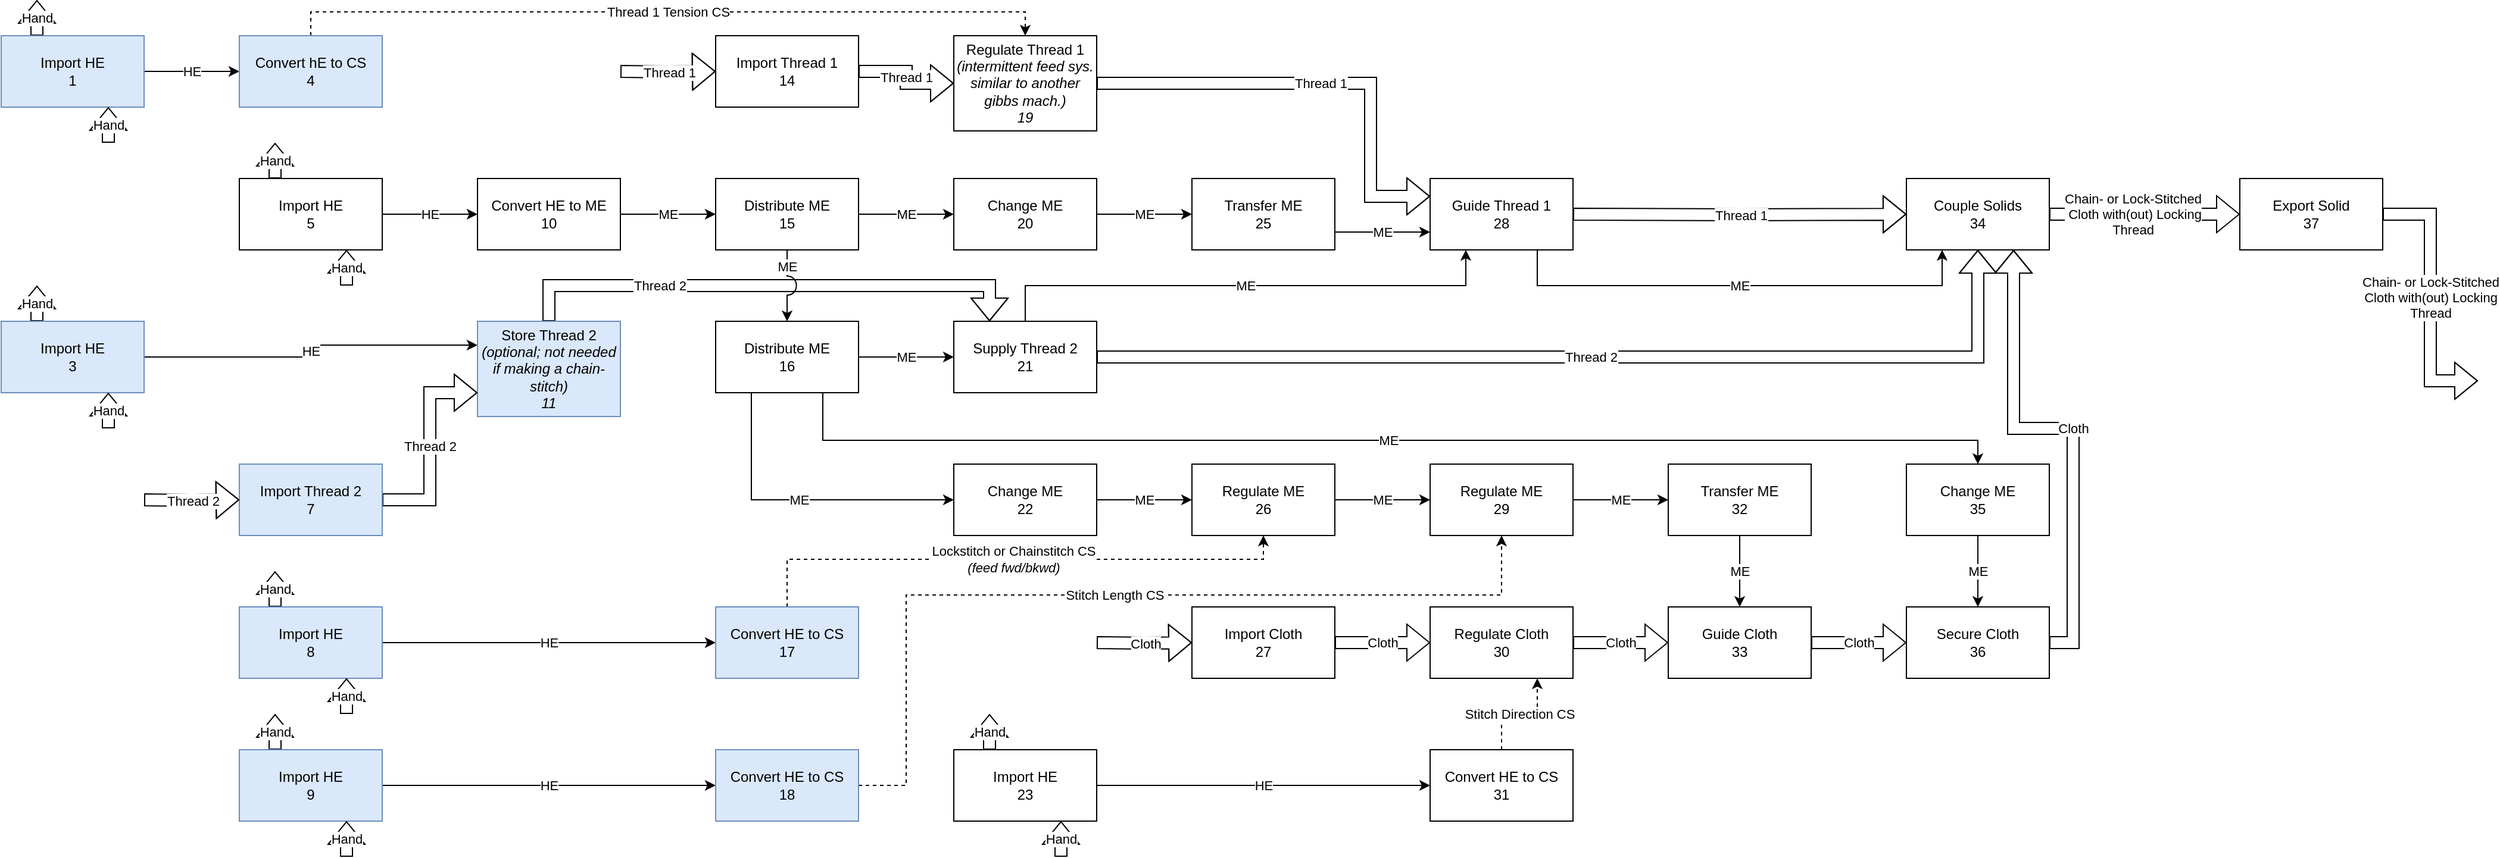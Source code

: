 <mxfile version="20.8.16" type="device"><diagram id="zV-nnJiXDZ28D2zpQYBS" name="Page-1"><mxGraphModel dx="637" dy="540" grid="1" gridSize="10" guides="1" tooltips="1" connect="1" arrows="1" fold="1" page="1" pageScale="1" pageWidth="1100" pageHeight="850" math="0" shadow="0"><root><mxCell id="0"/><mxCell id="1" parent="0"/><mxCell id="UxKrTNE0ZCYz6lHUSgGk-3" value="Hand" style="edgeStyle=orthogonalEdgeStyle;shape=flexArrow;rounded=0;orthogonalLoop=1;jettySize=auto;html=1;exitX=0.25;exitY=0;exitDx=0;exitDy=0;" parent="1" source="UxKrTNE0ZCYz6lHUSgGk-1" edge="1"><mxGeometry relative="1" as="geometry"><mxPoint x="310" y="120" as="targetPoint"/></mxGeometry></mxCell><mxCell id="UxKrTNE0ZCYz6lHUSgGk-5" value="HE" style="edgeStyle=orthogonalEdgeStyle;rounded=0;orthogonalLoop=1;jettySize=auto;html=1;exitX=1;exitY=0.5;exitDx=0;exitDy=0;entryX=0;entryY=0.5;entryDx=0;entryDy=0;" parent="1" source="UxKrTNE0ZCYz6lHUSgGk-1" target="UxKrTNE0ZCYz6lHUSgGk-4" edge="1"><mxGeometry relative="1" as="geometry"/></mxCell><mxCell id="UxKrTNE0ZCYz6lHUSgGk-1" value="Import HE&lt;br&gt;5" style="rounded=0;whiteSpace=wrap;html=1;" parent="1" vertex="1"><mxGeometry x="280" y="150" width="120" height="60" as="geometry"/></mxCell><mxCell id="UxKrTNE0ZCYz6lHUSgGk-2" value="Hand" style="edgeStyle=orthogonalEdgeStyle;rounded=0;orthogonalLoop=1;jettySize=auto;html=1;entryX=0.75;entryY=1;entryDx=0;entryDy=0;shape=flexArrow;" parent="1" target="UxKrTNE0ZCYz6lHUSgGk-1" edge="1"><mxGeometry relative="1" as="geometry"><mxPoint x="370" y="240" as="sourcePoint"/></mxGeometry></mxCell><mxCell id="UxKrTNE0ZCYz6lHUSgGk-57" value="ME" style="edgeStyle=orthogonalEdgeStyle;rounded=0;orthogonalLoop=1;jettySize=auto;html=1;exitX=1;exitY=0.5;exitDx=0;exitDy=0;entryX=0;entryY=0.5;entryDx=0;entryDy=0;" parent="1" source="UxKrTNE0ZCYz6lHUSgGk-4" target="UxKrTNE0ZCYz6lHUSgGk-6" edge="1"><mxGeometry relative="1" as="geometry"/></mxCell><mxCell id="UxKrTNE0ZCYz6lHUSgGk-4" value="Convert HE to ME&lt;br&gt;10" style="rounded=0;whiteSpace=wrap;html=1;" parent="1" vertex="1"><mxGeometry x="480" y="150" width="120" height="60" as="geometry"/></mxCell><mxCell id="UxKrTNE0ZCYz6lHUSgGk-80" value="ME" style="edgeStyle=orthogonalEdgeStyle;rounded=0;orthogonalLoop=1;jettySize=auto;html=1;exitX=1;exitY=0.5;exitDx=0;exitDy=0;entryX=0;entryY=0.5;entryDx=0;entryDy=0;" parent="1" source="UxKrTNE0ZCYz6lHUSgGk-6" target="UxKrTNE0ZCYz6lHUSgGk-8" edge="1"><mxGeometry relative="1" as="geometry"/></mxCell><mxCell id="UxKrTNE0ZCYz6lHUSgGk-6" value="Distribute ME&lt;br&gt;15" style="rounded=0;whiteSpace=wrap;html=1;" parent="1" vertex="1"><mxGeometry x="680" y="150" width="120" height="60" as="geometry"/></mxCell><mxCell id="UxKrTNE0ZCYz6lHUSgGk-95" value="ME" style="edgeStyle=orthogonalEdgeStyle;rounded=0;jumpStyle=arc;jumpSize=16;orthogonalLoop=1;jettySize=auto;html=1;exitX=1;exitY=0.5;exitDx=0;exitDy=0;entryX=0;entryY=0.5;entryDx=0;entryDy=0;" parent="1" source="UxKrTNE0ZCYz6lHUSgGk-8" target="UxKrTNE0ZCYz6lHUSgGk-89" edge="1"><mxGeometry relative="1" as="geometry"/></mxCell><mxCell id="UxKrTNE0ZCYz6lHUSgGk-8" value="Change ME&lt;br&gt;20" style="rounded=0;whiteSpace=wrap;html=1;" parent="1" vertex="1"><mxGeometry x="880" y="150" width="120" height="60" as="geometry"/></mxCell><mxCell id="UxKrTNE0ZCYz6lHUSgGk-18" value="ME" style="edgeStyle=orthogonalEdgeStyle;rounded=0;orthogonalLoop=1;jettySize=auto;html=1;exitX=0.75;exitY=1;exitDx=0;exitDy=0;entryX=0.5;entryY=0;entryDx=0;entryDy=0;" parent="1" source="UxKrTNE0ZCYz6lHUSgGk-9" target="UxKrTNE0ZCYz6lHUSgGk-60" edge="1"><mxGeometry relative="1" as="geometry"><mxPoint x="1790" y="320" as="targetPoint"/><Array as="points"><mxPoint x="770" y="370"/><mxPoint x="1740" y="370"/></Array></mxGeometry></mxCell><mxCell id="UxKrTNE0ZCYz6lHUSgGk-19" value="ME" style="edgeStyle=orthogonalEdgeStyle;rounded=0;orthogonalLoop=1;jettySize=auto;html=1;exitX=0.25;exitY=1;exitDx=0;exitDy=0;entryX=0;entryY=0.5;entryDx=0;entryDy=0;" parent="1" source="UxKrTNE0ZCYz6lHUSgGk-9" target="UxKrTNE0ZCYz6lHUSgGk-84" edge="1"><mxGeometry relative="1" as="geometry"><mxPoint x="840" y="420" as="targetPoint"/></mxGeometry></mxCell><mxCell id="UxKrTNE0ZCYz6lHUSgGk-82" value="ME" style="edgeStyle=orthogonalEdgeStyle;rounded=0;orthogonalLoop=1;jettySize=auto;html=1;exitX=1;exitY=0.5;exitDx=0;exitDy=0;entryX=0;entryY=0.5;entryDx=0;entryDy=0;" parent="1" source="UxKrTNE0ZCYz6lHUSgGk-9" target="UxKrTNE0ZCYz6lHUSgGk-74" edge="1"><mxGeometry relative="1" as="geometry"><mxPoint x="870" y="300" as="targetPoint"/></mxGeometry></mxCell><mxCell id="UxKrTNE0ZCYz6lHUSgGk-9" value="Distribute ME&lt;br&gt;16" style="rounded=0;whiteSpace=wrap;html=1;" parent="1" vertex="1"><mxGeometry x="680" y="270" width="120" height="60" as="geometry"/></mxCell><mxCell id="UxKrTNE0ZCYz6lHUSgGk-20" value="ME" style="edgeStyle=orthogonalEdgeStyle;rounded=0;orthogonalLoop=1;jettySize=auto;html=1;exitX=1;exitY=0.5;exitDx=0;exitDy=0;entryX=0;entryY=0.5;entryDx=0;entryDy=0;" parent="1" source="UxKrTNE0ZCYz6lHUSgGk-11" target="UxKrTNE0ZCYz6lHUSgGk-12" edge="1"><mxGeometry relative="1" as="geometry"/></mxCell><mxCell id="UxKrTNE0ZCYz6lHUSgGk-11" value="Regulate ME&lt;br&gt;26" style="rounded=0;whiteSpace=wrap;html=1;" parent="1" vertex="1"><mxGeometry x="1080" y="390" width="120" height="60" as="geometry"/></mxCell><mxCell id="UxKrTNE0ZCYz6lHUSgGk-21" value="ME" style="edgeStyle=orthogonalEdgeStyle;rounded=0;orthogonalLoop=1;jettySize=auto;html=1;exitX=1;exitY=0.5;exitDx=0;exitDy=0;entryX=0;entryY=0.5;entryDx=0;entryDy=0;" parent="1" source="UxKrTNE0ZCYz6lHUSgGk-12" target="UxKrTNE0ZCYz6lHUSgGk-15" edge="1"><mxGeometry relative="1" as="geometry"><mxPoint x="1450" y="420" as="targetPoint"/></mxGeometry></mxCell><mxCell id="UxKrTNE0ZCYz6lHUSgGk-12" value="Regulate ME&lt;br&gt;29" style="rounded=0;whiteSpace=wrap;html=1;" parent="1" vertex="1"><mxGeometry x="1280" y="390" width="120" height="60" as="geometry"/></mxCell><mxCell id="UxKrTNE0ZCYz6lHUSgGk-13" value="Stitch Length CS" style="edgeStyle=orthogonalEdgeStyle;rounded=0;orthogonalLoop=1;jettySize=auto;html=1;dashed=1;entryX=0.5;entryY=1;entryDx=0;entryDy=0;exitX=1;exitY=0.5;exitDx=0;exitDy=0;" parent="1" source="UxKrTNE0ZCYz6lHUSgGk-56" target="UxKrTNE0ZCYz6lHUSgGk-12" edge="1"><mxGeometry relative="1" as="geometry"><mxPoint x="1080" y="480" as="sourcePoint"/><mxPoint x="1250" y="520" as="targetPoint"/><Array as="points"><mxPoint x="840" y="660"/><mxPoint x="840" y="500"/><mxPoint x="1340" y="500"/></Array></mxGeometry></mxCell><mxCell id="UxKrTNE0ZCYz6lHUSgGk-14" value="Lockstitch or Chainstitch CS&lt;br&gt;&lt;i&gt;(feed fwd/bkwd)&lt;/i&gt;" style="edgeStyle=orthogonalEdgeStyle;rounded=0;orthogonalLoop=1;jettySize=auto;html=1;entryX=0.5;entryY=1;entryDx=0;entryDy=0;dashed=1;exitX=0.5;exitY=0;exitDx=0;exitDy=0;" parent="1" source="UxKrTNE0ZCYz6lHUSgGk-48" target="UxKrTNE0ZCYz6lHUSgGk-11" edge="1"><mxGeometry relative="1" as="geometry"><mxPoint x="880" y="480" as="sourcePoint"/><Array as="points"><mxPoint x="740" y="470"/><mxPoint x="1140" y="470"/></Array></mxGeometry></mxCell><mxCell id="UxKrTNE0ZCYz6lHUSgGk-22" value="ME" style="edgeStyle=orthogonalEdgeStyle;rounded=0;orthogonalLoop=1;jettySize=auto;html=1;exitX=0.5;exitY=1;exitDx=0;exitDy=0;entryX=0.5;entryY=0;entryDx=0;entryDy=0;" parent="1" source="UxKrTNE0ZCYz6lHUSgGk-15" target="UxKrTNE0ZCYz6lHUSgGk-16" edge="1"><mxGeometry relative="1" as="geometry"/></mxCell><mxCell id="UxKrTNE0ZCYz6lHUSgGk-15" value="Transfer ME&lt;br&gt;32" style="rounded=0;whiteSpace=wrap;html=1;" parent="1" vertex="1"><mxGeometry x="1480" y="390" width="120" height="60" as="geometry"/></mxCell><mxCell id="UxKrTNE0ZCYz6lHUSgGk-24" value="Cloth" style="edgeStyle=orthogonalEdgeStyle;rounded=0;orthogonalLoop=1;jettySize=auto;html=1;exitX=1;exitY=0.5;exitDx=0;exitDy=0;entryX=0;entryY=0.5;entryDx=0;entryDy=0;shape=flexArrow;" parent="1" source="UxKrTNE0ZCYz6lHUSgGk-16" target="UxKrTNE0ZCYz6lHUSgGk-17" edge="1"><mxGeometry relative="1" as="geometry"/></mxCell><mxCell id="UxKrTNE0ZCYz6lHUSgGk-16" value="Guide Cloth&lt;br&gt;33" style="rounded=0;whiteSpace=wrap;html=1;" parent="1" vertex="1"><mxGeometry x="1480" y="510" width="120" height="60" as="geometry"/></mxCell><mxCell id="UxKrTNE0ZCYz6lHUSgGk-115" value="Cloth" style="edgeStyle=orthogonalEdgeStyle;shape=flexArrow;rounded=0;jumpStyle=arc;jumpSize=16;orthogonalLoop=1;jettySize=auto;html=1;exitX=1;exitY=0.5;exitDx=0;exitDy=0;entryX=0.75;entryY=1;entryDx=0;entryDy=0;" parent="1" source="UxKrTNE0ZCYz6lHUSgGk-17" target="UxKrTNE0ZCYz6lHUSgGk-112" edge="1"><mxGeometry relative="1" as="geometry"/></mxCell><mxCell id="UxKrTNE0ZCYz6lHUSgGk-17" value="Secure Cloth&lt;br&gt;36" style="rounded=0;whiteSpace=wrap;html=1;" parent="1" vertex="1"><mxGeometry x="1680" y="510" width="120" height="60" as="geometry"/></mxCell><mxCell id="UxKrTNE0ZCYz6lHUSgGk-28" value="Cloth" style="edgeStyle=orthogonalEdgeStyle;shape=flexArrow;rounded=0;orthogonalLoop=1;jettySize=auto;html=1;exitX=1;exitY=0.5;exitDx=0;exitDy=0;entryX=0;entryY=0.5;entryDx=0;entryDy=0;" parent="1" source="UxKrTNE0ZCYz6lHUSgGk-26" target="UxKrTNE0ZCYz6lHUSgGk-27" edge="1"><mxGeometry relative="1" as="geometry"/></mxCell><mxCell id="UxKrTNE0ZCYz6lHUSgGk-26" value="Import Cloth&lt;br&gt;27" style="rounded=0;whiteSpace=wrap;html=1;" parent="1" vertex="1"><mxGeometry x="1080" y="510" width="120" height="60" as="geometry"/></mxCell><mxCell id="UxKrTNE0ZCYz6lHUSgGk-29" value="Cloth" style="edgeStyle=orthogonalEdgeStyle;shape=flexArrow;rounded=0;orthogonalLoop=1;jettySize=auto;html=1;exitX=1;exitY=0.5;exitDx=0;exitDy=0;entryX=0;entryY=0.5;entryDx=0;entryDy=0;" parent="1" source="UxKrTNE0ZCYz6lHUSgGk-27" target="UxKrTNE0ZCYz6lHUSgGk-16" edge="1"><mxGeometry relative="1" as="geometry"/></mxCell><mxCell id="UxKrTNE0ZCYz6lHUSgGk-27" value="Regulate Cloth&lt;br&gt;30" style="rounded=0;whiteSpace=wrap;html=1;" parent="1" vertex="1"><mxGeometry x="1280" y="510" width="120" height="60" as="geometry"/></mxCell><mxCell id="UxKrTNE0ZCYz6lHUSgGk-30" value="Hand" style="edgeStyle=orthogonalEdgeStyle;shape=flexArrow;rounded=0;orthogonalLoop=1;jettySize=auto;html=1;exitX=0.25;exitY=0;exitDx=0;exitDy=0;" parent="1" source="UxKrTNE0ZCYz6lHUSgGk-31" edge="1"><mxGeometry relative="1" as="geometry"><mxPoint x="910" y="600.0" as="targetPoint"/></mxGeometry></mxCell><mxCell id="UxKrTNE0ZCYz6lHUSgGk-31" value="Import HE&lt;br&gt;23" style="rounded=0;whiteSpace=wrap;html=1;" parent="1" vertex="1"><mxGeometry x="880" y="630" width="120" height="60" as="geometry"/></mxCell><mxCell id="UxKrTNE0ZCYz6lHUSgGk-32" value="Hand" style="edgeStyle=orthogonalEdgeStyle;rounded=0;orthogonalLoop=1;jettySize=auto;html=1;entryX=0.75;entryY=1;entryDx=0;entryDy=0;shape=flexArrow;" parent="1" target="UxKrTNE0ZCYz6lHUSgGk-31" edge="1"><mxGeometry relative="1" as="geometry"><mxPoint x="970" y="720.0" as="sourcePoint"/></mxGeometry></mxCell><mxCell id="UxKrTNE0ZCYz6lHUSgGk-40" value="HE" style="edgeStyle=orthogonalEdgeStyle;rounded=0;orthogonalLoop=1;jettySize=auto;html=1;exitX=1;exitY=0.5;exitDx=0;exitDy=0;entryX=0;entryY=0.5;entryDx=0;entryDy=0;" parent="1" source="UxKrTNE0ZCYz6lHUSgGk-31" target="UxKrTNE0ZCYz6lHUSgGk-35" edge="1"><mxGeometry relative="1" as="geometry"><mxPoint x="1140" y="690" as="sourcePoint"/></mxGeometry></mxCell><mxCell id="UxKrTNE0ZCYz6lHUSgGk-39" value="Stitch Direction CS" style="edgeStyle=orthogonalEdgeStyle;rounded=0;orthogonalLoop=1;jettySize=auto;html=1;exitX=0.5;exitY=0;exitDx=0;exitDy=0;entryX=0.75;entryY=1;entryDx=0;entryDy=0;dashed=1;" parent="1" source="UxKrTNE0ZCYz6lHUSgGk-35" target="UxKrTNE0ZCYz6lHUSgGk-27" edge="1"><mxGeometry relative="1" as="geometry"/></mxCell><mxCell id="UxKrTNE0ZCYz6lHUSgGk-35" value="Convert HE to CS&lt;br&gt;31" style="rounded=0;whiteSpace=wrap;html=1;" parent="1" vertex="1"><mxGeometry x="1280" y="630" width="120" height="60" as="geometry"/></mxCell><mxCell id="UxKrTNE0ZCYz6lHUSgGk-41" value="Cloth" style="edgeStyle=orthogonalEdgeStyle;rounded=0;orthogonalLoop=1;jettySize=auto;html=1;entryX=0;entryY=0.5;entryDx=0;entryDy=0;shape=flexArrow;" parent="1" target="UxKrTNE0ZCYz6lHUSgGk-26" edge="1"><mxGeometry relative="1" as="geometry"><mxPoint x="1000" y="540" as="sourcePoint"/></mxGeometry></mxCell><mxCell id="UxKrTNE0ZCYz6lHUSgGk-43" value="Hand" style="edgeStyle=orthogonalEdgeStyle;shape=flexArrow;rounded=0;orthogonalLoop=1;jettySize=auto;html=1;exitX=0.25;exitY=0;exitDx=0;exitDy=0;" parent="1" source="UxKrTNE0ZCYz6lHUSgGk-45" edge="1"><mxGeometry relative="1" as="geometry"><mxPoint x="310" y="480" as="targetPoint"/></mxGeometry></mxCell><mxCell id="UxKrTNE0ZCYz6lHUSgGk-44" value="HE" style="edgeStyle=orthogonalEdgeStyle;rounded=0;orthogonalLoop=1;jettySize=auto;html=1;exitX=1;exitY=0.5;exitDx=0;exitDy=0;entryX=0;entryY=0.5;entryDx=0;entryDy=0;" parent="1" source="UxKrTNE0ZCYz6lHUSgGk-45" target="UxKrTNE0ZCYz6lHUSgGk-48" edge="1"><mxGeometry relative="1" as="geometry"><mxPoint x="480" y="540" as="targetPoint"/></mxGeometry></mxCell><mxCell id="UxKrTNE0ZCYz6lHUSgGk-45" value="Import HE&lt;br&gt;8" style="rounded=0;whiteSpace=wrap;html=1;fillColor=#dae8fc;strokeColor=#6c8ebf;" parent="1" vertex="1"><mxGeometry x="280" y="510" width="120" height="60" as="geometry"/></mxCell><mxCell id="UxKrTNE0ZCYz6lHUSgGk-46" value="Hand" style="edgeStyle=orthogonalEdgeStyle;rounded=0;orthogonalLoop=1;jettySize=auto;html=1;entryX=0.75;entryY=1;entryDx=0;entryDy=0;shape=flexArrow;" parent="1" target="UxKrTNE0ZCYz6lHUSgGk-45" edge="1"><mxGeometry relative="1" as="geometry"><mxPoint x="370" y="600" as="sourcePoint"/></mxGeometry></mxCell><mxCell id="UxKrTNE0ZCYz6lHUSgGk-48" value="Convert HE to CS&lt;br&gt;17" style="rounded=0;whiteSpace=wrap;html=1;fillColor=#dae8fc;strokeColor=#6c8ebf;" parent="1" vertex="1"><mxGeometry x="680" y="510" width="120" height="60" as="geometry"/></mxCell><mxCell id="UxKrTNE0ZCYz6lHUSgGk-50" value="Hand" style="edgeStyle=orthogonalEdgeStyle;shape=flexArrow;rounded=0;orthogonalLoop=1;jettySize=auto;html=1;exitX=0.25;exitY=0;exitDx=0;exitDy=0;" parent="1" source="UxKrTNE0ZCYz6lHUSgGk-52" edge="1"><mxGeometry relative="1" as="geometry"><mxPoint x="310" y="600" as="targetPoint"/></mxGeometry></mxCell><mxCell id="UxKrTNE0ZCYz6lHUSgGk-51" value="HE" style="edgeStyle=orthogonalEdgeStyle;rounded=0;orthogonalLoop=1;jettySize=auto;html=1;exitX=1;exitY=0.5;exitDx=0;exitDy=0;entryX=0;entryY=0.5;entryDx=0;entryDy=0;" parent="1" source="UxKrTNE0ZCYz6lHUSgGk-52" target="UxKrTNE0ZCYz6lHUSgGk-56" edge="1"><mxGeometry relative="1" as="geometry"><mxPoint x="480" y="660" as="targetPoint"/></mxGeometry></mxCell><mxCell id="UxKrTNE0ZCYz6lHUSgGk-52" value="Import HE&lt;br&gt;9" style="rounded=0;whiteSpace=wrap;html=1;fillColor=#dae8fc;strokeColor=#6c8ebf;" parent="1" vertex="1"><mxGeometry x="280" y="630" width="120" height="60" as="geometry"/></mxCell><mxCell id="UxKrTNE0ZCYz6lHUSgGk-53" value="Hand" style="edgeStyle=orthogonalEdgeStyle;rounded=0;orthogonalLoop=1;jettySize=auto;html=1;entryX=0.75;entryY=1;entryDx=0;entryDy=0;shape=flexArrow;" parent="1" target="UxKrTNE0ZCYz6lHUSgGk-52" edge="1"><mxGeometry relative="1" as="geometry"><mxPoint x="370" y="720" as="sourcePoint"/></mxGeometry></mxCell><mxCell id="UxKrTNE0ZCYz6lHUSgGk-56" value="Convert HE to CS&lt;br&gt;18" style="rounded=0;whiteSpace=wrap;html=1;fillColor=#dae8fc;strokeColor=#6c8ebf;" parent="1" vertex="1"><mxGeometry x="680" y="630" width="120" height="60" as="geometry"/></mxCell><mxCell id="UxKrTNE0ZCYz6lHUSgGk-62" value="ME" style="edgeStyle=orthogonalEdgeStyle;rounded=0;orthogonalLoop=1;jettySize=auto;html=1;exitX=0.5;exitY=1;exitDx=0;exitDy=0;entryX=0.5;entryY=0;entryDx=0;entryDy=0;" parent="1" source="UxKrTNE0ZCYz6lHUSgGk-60" target="UxKrTNE0ZCYz6lHUSgGk-17" edge="1"><mxGeometry relative="1" as="geometry"/></mxCell><mxCell id="UxKrTNE0ZCYz6lHUSgGk-60" value="Change ME&lt;br&gt;35" style="rounded=0;whiteSpace=wrap;html=1;" parent="1" vertex="1"><mxGeometry x="1680" y="390" width="120" height="60" as="geometry"/></mxCell><mxCell id="UxKrTNE0ZCYz6lHUSgGk-63" value="Hand" style="edgeStyle=orthogonalEdgeStyle;shape=flexArrow;rounded=0;orthogonalLoop=1;jettySize=auto;html=1;exitX=0.25;exitY=0;exitDx=0;exitDy=0;" parent="1" source="UxKrTNE0ZCYz6lHUSgGk-65" edge="1"><mxGeometry relative="1" as="geometry"><mxPoint x="110" y="240" as="targetPoint"/></mxGeometry></mxCell><mxCell id="UxKrTNE0ZCYz6lHUSgGk-64" value="HE" style="edgeStyle=orthogonalEdgeStyle;rounded=0;orthogonalLoop=1;jettySize=auto;html=1;exitX=1;exitY=0.5;exitDx=0;exitDy=0;entryX=0;entryY=0.25;entryDx=0;entryDy=0;" parent="1" source="UxKrTNE0ZCYz6lHUSgGk-65" target="UxKrTNE0ZCYz6lHUSgGk-72" edge="1"><mxGeometry relative="1" as="geometry"><mxPoint x="280" y="300" as="targetPoint"/></mxGeometry></mxCell><mxCell id="UxKrTNE0ZCYz6lHUSgGk-65" value="Import HE&lt;br&gt;3" style="rounded=0;whiteSpace=wrap;html=1;fillColor=#dae8fc;strokeColor=#6c8ebf;" parent="1" vertex="1"><mxGeometry x="80" y="270" width="120" height="60" as="geometry"/></mxCell><mxCell id="UxKrTNE0ZCYz6lHUSgGk-66" value="Hand" style="edgeStyle=orthogonalEdgeStyle;rounded=0;orthogonalLoop=1;jettySize=auto;html=1;entryX=0.75;entryY=1;entryDx=0;entryDy=0;shape=flexArrow;" parent="1" target="UxKrTNE0ZCYz6lHUSgGk-65" edge="1"><mxGeometry relative="1" as="geometry"><mxPoint x="170" y="360" as="sourcePoint"/></mxGeometry></mxCell><mxCell id="UxKrTNE0ZCYz6lHUSgGk-78" value="Thread 2" style="edgeStyle=orthogonalEdgeStyle;shape=flexArrow;rounded=0;orthogonalLoop=1;jettySize=auto;html=1;exitX=0.5;exitY=0;exitDx=0;exitDy=0;entryX=0.25;entryY=0;entryDx=0;entryDy=0;" parent="1" source="UxKrTNE0ZCYz6lHUSgGk-72" target="UxKrTNE0ZCYz6lHUSgGk-74" edge="1"><mxGeometry x="-0.429" relative="1" as="geometry"><mxPoint x="640" y="420" as="targetPoint"/><Array as="points"><mxPoint x="540" y="240"/><mxPoint x="910" y="240"/></Array><mxPoint as="offset"/></mxGeometry></mxCell><mxCell id="UxKrTNE0ZCYz6lHUSgGk-72" value="Store Thread 2&lt;br&gt;&lt;i&gt;(optional; not needed if making a chain-stitch)&lt;br&gt;11&lt;br&gt;&lt;/i&gt;" style="rounded=0;whiteSpace=wrap;html=1;fillColor=#dae8fc;strokeColor=#6c8ebf;" parent="1" vertex="1"><mxGeometry x="480" y="270" width="120" height="80" as="geometry"/></mxCell><mxCell id="UxKrTNE0ZCYz6lHUSgGk-77" value="Thread 2" style="edgeStyle=orthogonalEdgeStyle;shape=flexArrow;rounded=0;orthogonalLoop=1;jettySize=auto;html=1;exitX=1;exitY=0.5;exitDx=0;exitDy=0;entryX=0;entryY=0.75;entryDx=0;entryDy=0;" parent="1" source="UxKrTNE0ZCYz6lHUSgGk-73" target="UxKrTNE0ZCYz6lHUSgGk-72" edge="1"><mxGeometry relative="1" as="geometry"/></mxCell><mxCell id="UxKrTNE0ZCYz6lHUSgGk-73" value="Import Thread 2&lt;br&gt;7" style="rounded=0;whiteSpace=wrap;html=1;fillColor=#dae8fc;strokeColor=#6c8ebf;" parent="1" vertex="1"><mxGeometry x="280" y="390" width="120" height="60" as="geometry"/></mxCell><mxCell id="UxKrTNE0ZCYz6lHUSgGk-92" value="Thread 2" style="edgeStyle=orthogonalEdgeStyle;rounded=0;jumpStyle=arc;jumpSize=16;orthogonalLoop=1;jettySize=auto;html=1;exitX=1;exitY=0.5;exitDx=0;exitDy=0;entryX=0.5;entryY=1;entryDx=0;entryDy=0;shape=flexArrow;" parent="1" source="UxKrTNE0ZCYz6lHUSgGk-74" target="UxKrTNE0ZCYz6lHUSgGk-112" edge="1"><mxGeometry relative="1" as="geometry"><mxPoint x="1080" y="285.0" as="targetPoint"/></mxGeometry></mxCell><mxCell id="UxKrTNE0ZCYz6lHUSgGk-94" value="ME" style="edgeStyle=orthogonalEdgeStyle;rounded=0;jumpStyle=arc;jumpSize=16;orthogonalLoop=1;jettySize=auto;html=1;exitX=0.5;exitY=0;exitDx=0;exitDy=0;entryX=0.25;entryY=1;entryDx=0;entryDy=0;" parent="1" source="UxKrTNE0ZCYz6lHUSgGk-74" target="UxKrTNE0ZCYz6lHUSgGk-90" edge="1"><mxGeometry relative="1" as="geometry"><mxPoint x="1340" y="210" as="targetPoint"/></mxGeometry></mxCell><mxCell id="UxKrTNE0ZCYz6lHUSgGk-74" value="Supply Thread 2&lt;br&gt;21" style="rounded=0;whiteSpace=wrap;html=1;" parent="1" vertex="1"><mxGeometry x="880" y="270" width="120" height="60" as="geometry"/></mxCell><mxCell id="UxKrTNE0ZCYz6lHUSgGk-75" value="Thread 2" style="edgeStyle=orthogonalEdgeStyle;rounded=0;orthogonalLoop=1;jettySize=auto;html=1;entryX=0;entryY=0.5;entryDx=0;entryDy=0;shape=flexArrow;" parent="1" target="UxKrTNE0ZCYz6lHUSgGk-73" edge="1"><mxGeometry relative="1" as="geometry"><mxPoint x="200" y="420" as="sourcePoint"/></mxGeometry></mxCell><mxCell id="UxKrTNE0ZCYz6lHUSgGk-87" value="ME" style="edgeStyle=orthogonalEdgeStyle;rounded=0;orthogonalLoop=1;jettySize=auto;html=1;exitX=1;exitY=0.5;exitDx=0;exitDy=0;entryX=0;entryY=0.5;entryDx=0;entryDy=0;" parent="1" source="UxKrTNE0ZCYz6lHUSgGk-84" target="UxKrTNE0ZCYz6lHUSgGk-11" edge="1"><mxGeometry relative="1" as="geometry"/></mxCell><mxCell id="UxKrTNE0ZCYz6lHUSgGk-84" value="Change ME&lt;br&gt;22" style="rounded=0;whiteSpace=wrap;html=1;" parent="1" vertex="1"><mxGeometry x="880" y="390" width="120" height="60" as="geometry"/></mxCell><mxCell id="UxKrTNE0ZCYz6lHUSgGk-59" value="ME" style="edgeStyle=orthogonalEdgeStyle;rounded=0;orthogonalLoop=1;jettySize=auto;html=1;exitX=0.5;exitY=1;exitDx=0;exitDy=0;entryX=0.5;entryY=0;entryDx=0;entryDy=0;jumpStyle=arc;jumpSize=16;" parent="1" source="UxKrTNE0ZCYz6lHUSgGk-6" target="UxKrTNE0ZCYz6lHUSgGk-9" edge="1"><mxGeometry x="-0.556" relative="1" as="geometry"><mxPoint as="offset"/></mxGeometry></mxCell><mxCell id="UxKrTNE0ZCYz6lHUSgGk-96" value="ME" style="edgeStyle=orthogonalEdgeStyle;rounded=0;jumpStyle=arc;jumpSize=16;orthogonalLoop=1;jettySize=auto;html=1;exitX=1;exitY=0.75;exitDx=0;exitDy=0;entryX=0;entryY=0.75;entryDx=0;entryDy=0;" parent="1" source="UxKrTNE0ZCYz6lHUSgGk-89" target="UxKrTNE0ZCYz6lHUSgGk-90" edge="1"><mxGeometry relative="1" as="geometry"/></mxCell><mxCell id="UxKrTNE0ZCYz6lHUSgGk-89" value="Transfer ME&lt;br&gt;25" style="rounded=0;whiteSpace=wrap;html=1;" parent="1" vertex="1"><mxGeometry x="1080" y="150" width="120" height="60" as="geometry"/></mxCell><mxCell id="UxKrTNE0ZCYz6lHUSgGk-90" value="Guide Thread 1&lt;br&gt;28" style="rounded=0;whiteSpace=wrap;html=1;" parent="1" vertex="1"><mxGeometry x="1280" y="150" width="120" height="60" as="geometry"/></mxCell><mxCell id="UxKrTNE0ZCYz6lHUSgGk-101" value="Thread 1" style="edgeStyle=orthogonalEdgeStyle;shape=flexArrow;rounded=0;jumpStyle=arc;jumpSize=16;orthogonalLoop=1;jettySize=auto;html=1;exitX=1;exitY=0.5;exitDx=0;exitDy=0;entryX=0;entryY=0.25;entryDx=0;entryDy=0;" parent="1" source="UxKrTNE0ZCYz6lHUSgGk-98" target="UxKrTNE0ZCYz6lHUSgGk-90" edge="1"><mxGeometry relative="1" as="geometry"><mxPoint x="1280" y="50" as="targetPoint"/><Array as="points"><mxPoint x="1230" y="70"/><mxPoint x="1230" y="165"/></Array></mxGeometry></mxCell><mxCell id="UxKrTNE0ZCYz6lHUSgGk-98" value="Regulate Thread 1&lt;br&gt;&lt;i&gt;(intermittent feed sys. similar to another gibbs mach.)&lt;br&gt;19&lt;br&gt;&lt;/i&gt;" style="rounded=0;whiteSpace=wrap;html=1;" parent="1" vertex="1"><mxGeometry x="880" y="30" width="120" height="80" as="geometry"/></mxCell><mxCell id="UxKrTNE0ZCYz6lHUSgGk-100" value="Thread 1" style="edgeStyle=orthogonalEdgeStyle;rounded=0;jumpStyle=arc;jumpSize=16;orthogonalLoop=1;jettySize=auto;html=1;exitX=1;exitY=0.5;exitDx=0;exitDy=0;entryX=0;entryY=0.5;entryDx=0;entryDy=0;shape=flexArrow;" parent="1" source="UxKrTNE0ZCYz6lHUSgGk-99" target="UxKrTNE0ZCYz6lHUSgGk-98" edge="1"><mxGeometry relative="1" as="geometry"/></mxCell><mxCell id="UxKrTNE0ZCYz6lHUSgGk-99" value="Import Thread 1&lt;br&gt;14" style="rounded=0;whiteSpace=wrap;html=1;" parent="1" vertex="1"><mxGeometry x="680" y="30" width="120" height="60" as="geometry"/></mxCell><mxCell id="UxKrTNE0ZCYz6lHUSgGk-105" value="Export Solid&lt;br&gt;37" style="rounded=0;whiteSpace=wrap;html=1;" parent="1" vertex="1"><mxGeometry x="1960" y="150" width="120" height="60" as="geometry"/></mxCell><mxCell id="UxKrTNE0ZCYz6lHUSgGk-114" value="Thread 1" style="edgeStyle=orthogonalEdgeStyle;shape=flexArrow;rounded=0;jumpStyle=arc;jumpSize=16;orthogonalLoop=1;jettySize=auto;html=1;entryX=0;entryY=0.5;entryDx=0;entryDy=0;exitX=1;exitY=0.5;exitDx=0;exitDy=0;" parent="1" target="UxKrTNE0ZCYz6lHUSgGk-112" edge="1"><mxGeometry relative="1" as="geometry"><mxPoint x="1400" y="180" as="sourcePoint"/></mxGeometry></mxCell><mxCell id="UxKrTNE0ZCYz6lHUSgGk-127" value="ME" style="edgeStyle=orthogonalEdgeStyle;rounded=0;jumpStyle=arc;jumpSize=16;orthogonalLoop=1;jettySize=auto;html=1;entryX=0.25;entryY=1;entryDx=0;entryDy=0;exitX=0.75;exitY=1;exitDx=0;exitDy=0;" parent="1" source="UxKrTNE0ZCYz6lHUSgGk-90" target="UxKrTNE0ZCYz6lHUSgGk-112" edge="1"><mxGeometry relative="1" as="geometry"><mxPoint x="1400" y="230" as="sourcePoint"/><Array as="points"><mxPoint x="1370" y="240"/><mxPoint x="1710" y="240"/></Array></mxGeometry></mxCell><mxCell id="UxKrTNE0ZCYz6lHUSgGk-116" value="Chain- or Lock-Stitched&lt;br&gt;&amp;nbsp;Cloth with(out) Locking&lt;br&gt;Thread" style="edgeStyle=orthogonalEdgeStyle;shape=flexArrow;rounded=0;jumpStyle=arc;jumpSize=16;orthogonalLoop=1;jettySize=auto;html=1;exitX=1;exitY=0.5;exitDx=0;exitDy=0;entryX=0;entryY=0.5;entryDx=0;entryDy=0;" parent="1" source="UxKrTNE0ZCYz6lHUSgGk-112" target="UxKrTNE0ZCYz6lHUSgGk-105" edge="1"><mxGeometry x="-0.125" relative="1" as="geometry"><mxPoint as="offset"/></mxGeometry></mxCell><mxCell id="UxKrTNE0ZCYz6lHUSgGk-112" value="Couple Solids&lt;br&gt;34" style="rounded=0;whiteSpace=wrap;html=1;" parent="1" vertex="1"><mxGeometry x="1680" y="150" width="120" height="60" as="geometry"/></mxCell><mxCell id="UxKrTNE0ZCYz6lHUSgGk-117" value="Chain- or Lock-Stitched&lt;br&gt;Cloth with(out) Locking&lt;br&gt;Thread" style="edgeStyle=orthogonalEdgeStyle;shape=flexArrow;rounded=0;jumpStyle=arc;jumpSize=16;orthogonalLoop=1;jettySize=auto;html=1;exitX=1;exitY=0.5;exitDx=0;exitDy=0;" parent="1" source="UxKrTNE0ZCYz6lHUSgGk-105" edge="1"><mxGeometry relative="1" as="geometry"><mxPoint x="1690" y="190" as="sourcePoint"/><mxPoint x="2160" y="320" as="targetPoint"/><Array as="points"><mxPoint x="2120" y="180"/><mxPoint x="2120" y="320"/></Array></mxGeometry></mxCell><mxCell id="UxKrTNE0ZCYz6lHUSgGk-118" value="Hand" style="edgeStyle=orthogonalEdgeStyle;shape=flexArrow;rounded=0;orthogonalLoop=1;jettySize=auto;html=1;exitX=0.25;exitY=0;exitDx=0;exitDy=0;" parent="1" source="UxKrTNE0ZCYz6lHUSgGk-120" edge="1"><mxGeometry relative="1" as="geometry"><mxPoint x="110" as="targetPoint"/></mxGeometry></mxCell><mxCell id="UxKrTNE0ZCYz6lHUSgGk-119" value="HE" style="edgeStyle=orthogonalEdgeStyle;rounded=0;orthogonalLoop=1;jettySize=auto;html=1;exitX=1;exitY=0.5;exitDx=0;exitDy=0;entryX=0;entryY=0.5;entryDx=0;entryDy=0;" parent="1" source="UxKrTNE0ZCYz6lHUSgGk-120" target="UxKrTNE0ZCYz6lHUSgGk-124" edge="1"><mxGeometry relative="1" as="geometry"><mxPoint x="80" y="60" as="targetPoint"/></mxGeometry></mxCell><mxCell id="UxKrTNE0ZCYz6lHUSgGk-120" value="Import HE&lt;br&gt;1" style="rounded=0;whiteSpace=wrap;html=1;fillColor=#dae8fc;strokeColor=#6c8ebf;" parent="1" vertex="1"><mxGeometry x="80" y="30" width="120" height="60" as="geometry"/></mxCell><mxCell id="UxKrTNE0ZCYz6lHUSgGk-121" value="Hand" style="edgeStyle=orthogonalEdgeStyle;rounded=0;orthogonalLoop=1;jettySize=auto;html=1;entryX=0.75;entryY=1;entryDx=0;entryDy=0;shape=flexArrow;" parent="1" target="UxKrTNE0ZCYz6lHUSgGk-120" edge="1"><mxGeometry relative="1" as="geometry"><mxPoint x="170.0" y="120" as="sourcePoint"/></mxGeometry></mxCell><mxCell id="UxKrTNE0ZCYz6lHUSgGk-125" value="Thread 1 Tension CS" style="edgeStyle=orthogonalEdgeStyle;rounded=0;jumpStyle=arc;jumpSize=16;orthogonalLoop=1;jettySize=auto;html=1;exitX=0.5;exitY=0;exitDx=0;exitDy=0;entryX=0.5;entryY=0;entryDx=0;entryDy=0;dashed=1;" parent="1" source="UxKrTNE0ZCYz6lHUSgGk-124" target="UxKrTNE0ZCYz6lHUSgGk-98" edge="1"><mxGeometry relative="1" as="geometry"/></mxCell><mxCell id="UxKrTNE0ZCYz6lHUSgGk-124" value="Convert hE to CS&lt;br&gt;4" style="rounded=0;whiteSpace=wrap;html=1;fillColor=#dae8fc;strokeColor=#6c8ebf;" parent="1" vertex="1"><mxGeometry x="280" y="30" width="120" height="60" as="geometry"/></mxCell><mxCell id="UvcXNeob5V3kdOv_G9X5-1" value="Thread 1" style="edgeStyle=orthogonalEdgeStyle;shape=flexArrow;rounded=0;orthogonalLoop=1;jettySize=auto;html=1;entryX=0;entryY=0.5;entryDx=0;entryDy=0;" parent="1" target="UxKrTNE0ZCYz6lHUSgGk-99" edge="1"><mxGeometry relative="1" as="geometry"><mxPoint x="600" y="60" as="sourcePoint"/></mxGeometry></mxCell></root></mxGraphModel></diagram></mxfile>